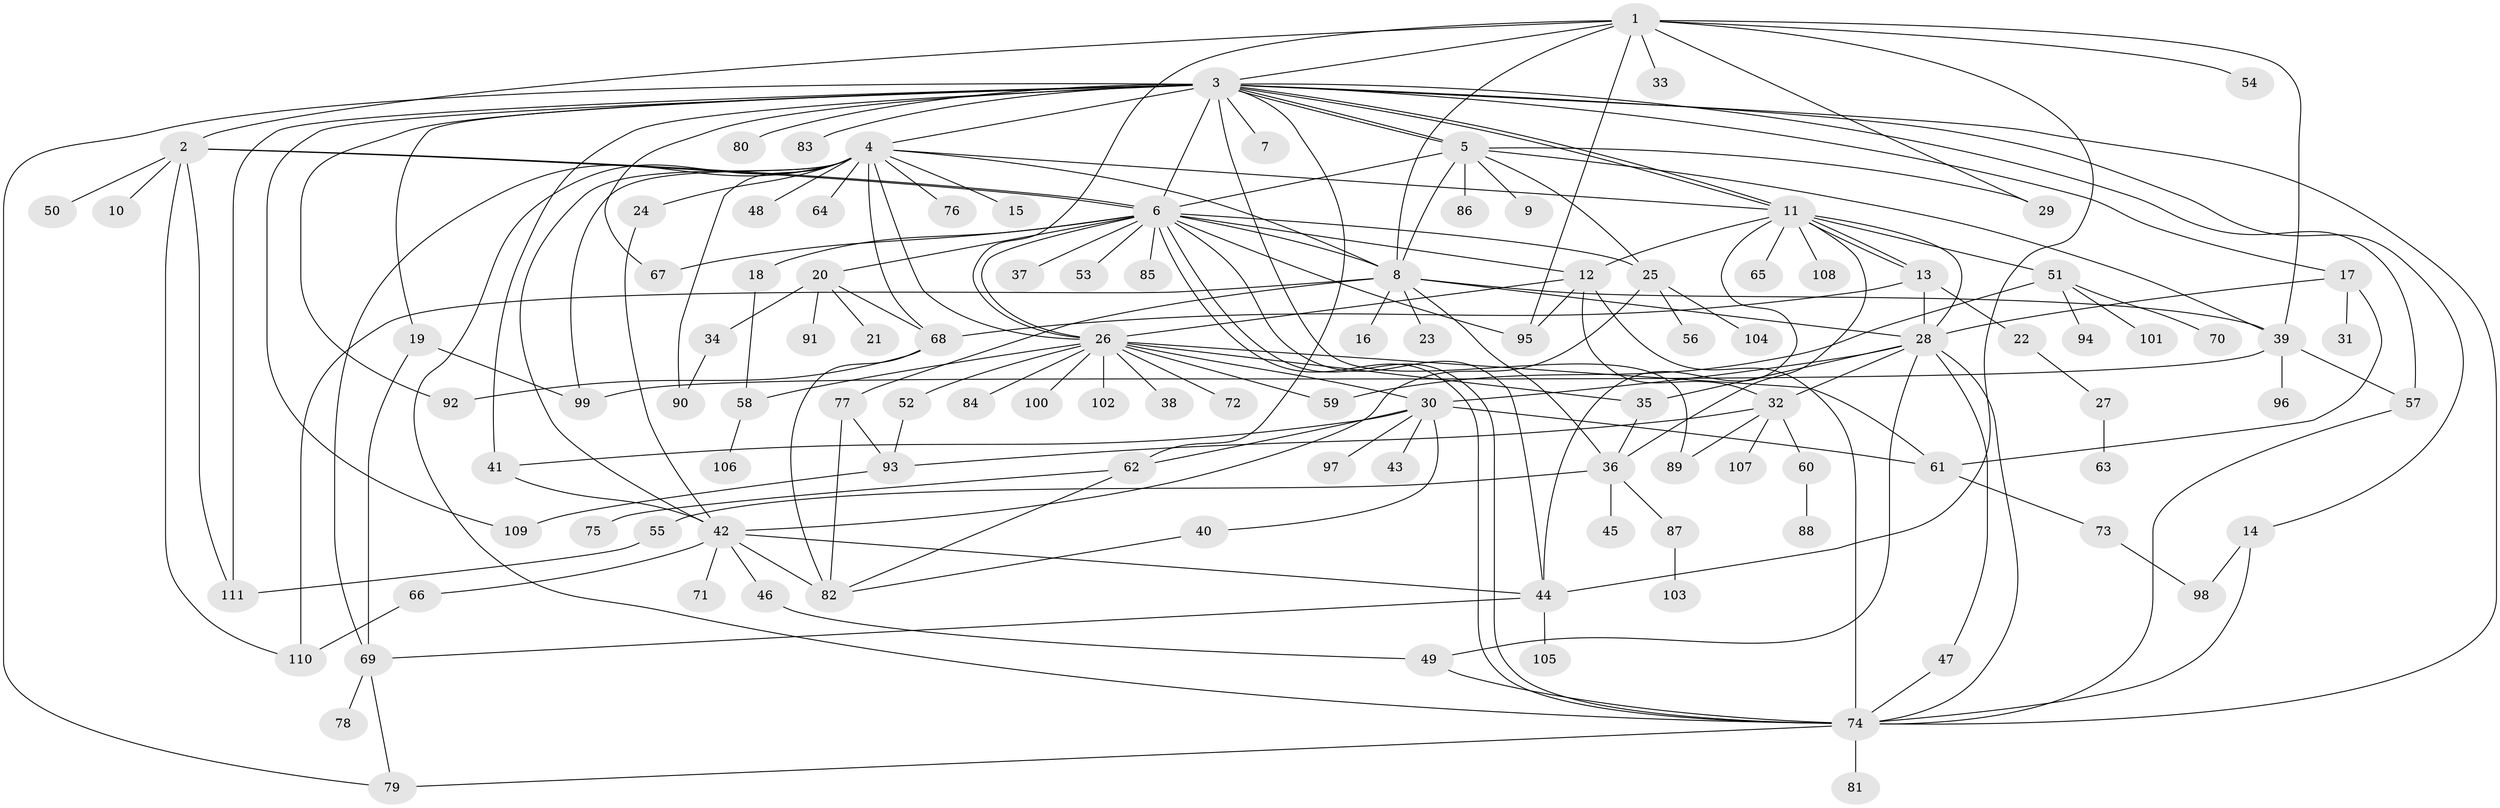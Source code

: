 // Generated by graph-tools (version 1.1) at 2025/35/03/09/25 02:35:18]
// undirected, 111 vertices, 185 edges
graph export_dot {
graph [start="1"]
  node [color=gray90,style=filled];
  1;
  2;
  3;
  4;
  5;
  6;
  7;
  8;
  9;
  10;
  11;
  12;
  13;
  14;
  15;
  16;
  17;
  18;
  19;
  20;
  21;
  22;
  23;
  24;
  25;
  26;
  27;
  28;
  29;
  30;
  31;
  32;
  33;
  34;
  35;
  36;
  37;
  38;
  39;
  40;
  41;
  42;
  43;
  44;
  45;
  46;
  47;
  48;
  49;
  50;
  51;
  52;
  53;
  54;
  55;
  56;
  57;
  58;
  59;
  60;
  61;
  62;
  63;
  64;
  65;
  66;
  67;
  68;
  69;
  70;
  71;
  72;
  73;
  74;
  75;
  76;
  77;
  78;
  79;
  80;
  81;
  82;
  83;
  84;
  85;
  86;
  87;
  88;
  89;
  90;
  91;
  92;
  93;
  94;
  95;
  96;
  97;
  98;
  99;
  100;
  101;
  102;
  103;
  104;
  105;
  106;
  107;
  108;
  109;
  110;
  111;
  1 -- 2;
  1 -- 3;
  1 -- 8;
  1 -- 26;
  1 -- 29;
  1 -- 33;
  1 -- 39;
  1 -- 44;
  1 -- 54;
  1 -- 95;
  2 -- 6;
  2 -- 6;
  2 -- 10;
  2 -- 50;
  2 -- 110;
  2 -- 111;
  3 -- 4;
  3 -- 5;
  3 -- 5;
  3 -- 6;
  3 -- 7;
  3 -- 11;
  3 -- 11;
  3 -- 14;
  3 -- 17;
  3 -- 19;
  3 -- 41;
  3 -- 57;
  3 -- 62;
  3 -- 67;
  3 -- 74;
  3 -- 79;
  3 -- 80;
  3 -- 83;
  3 -- 89;
  3 -- 92;
  3 -- 109;
  3 -- 111;
  4 -- 8;
  4 -- 11;
  4 -- 15;
  4 -- 24;
  4 -- 26;
  4 -- 42;
  4 -- 48;
  4 -- 64;
  4 -- 68;
  4 -- 69;
  4 -- 74;
  4 -- 76;
  4 -- 90;
  4 -- 99;
  5 -- 6;
  5 -- 8;
  5 -- 9;
  5 -- 25;
  5 -- 29;
  5 -- 39;
  5 -- 86;
  6 -- 8;
  6 -- 12;
  6 -- 18;
  6 -- 20;
  6 -- 25;
  6 -- 26;
  6 -- 37;
  6 -- 44;
  6 -- 53;
  6 -- 67;
  6 -- 74;
  6 -- 74;
  6 -- 85;
  6 -- 95;
  8 -- 16;
  8 -- 23;
  8 -- 28;
  8 -- 36;
  8 -- 39;
  8 -- 77;
  8 -- 110;
  11 -- 12;
  11 -- 13;
  11 -- 13;
  11 -- 28;
  11 -- 36;
  11 -- 44;
  11 -- 51;
  11 -- 65;
  11 -- 108;
  12 -- 26;
  12 -- 32;
  12 -- 74;
  12 -- 95;
  13 -- 22;
  13 -- 28;
  13 -- 68;
  14 -- 74;
  14 -- 98;
  17 -- 28;
  17 -- 31;
  17 -- 61;
  18 -- 58;
  19 -- 69;
  19 -- 99;
  20 -- 21;
  20 -- 34;
  20 -- 68;
  20 -- 91;
  22 -- 27;
  24 -- 42;
  25 -- 42;
  25 -- 56;
  25 -- 104;
  26 -- 30;
  26 -- 35;
  26 -- 38;
  26 -- 52;
  26 -- 58;
  26 -- 59;
  26 -- 61;
  26 -- 72;
  26 -- 84;
  26 -- 100;
  26 -- 102;
  27 -- 63;
  28 -- 30;
  28 -- 32;
  28 -- 35;
  28 -- 47;
  28 -- 49;
  28 -- 74;
  30 -- 40;
  30 -- 41;
  30 -- 43;
  30 -- 61;
  30 -- 62;
  30 -- 97;
  32 -- 60;
  32 -- 89;
  32 -- 93;
  32 -- 107;
  34 -- 90;
  35 -- 36;
  36 -- 45;
  36 -- 55;
  36 -- 87;
  39 -- 57;
  39 -- 96;
  39 -- 99;
  40 -- 82;
  41 -- 42;
  42 -- 44;
  42 -- 46;
  42 -- 66;
  42 -- 71;
  42 -- 82;
  44 -- 69;
  44 -- 105;
  46 -- 49;
  47 -- 74;
  49 -- 74;
  51 -- 59;
  51 -- 70;
  51 -- 94;
  51 -- 101;
  52 -- 93;
  55 -- 111;
  57 -- 74;
  58 -- 106;
  60 -- 88;
  61 -- 73;
  62 -- 75;
  62 -- 82;
  66 -- 110;
  68 -- 82;
  68 -- 92;
  69 -- 78;
  69 -- 79;
  73 -- 98;
  74 -- 79;
  74 -- 81;
  77 -- 82;
  77 -- 93;
  87 -- 103;
  93 -- 109;
}
